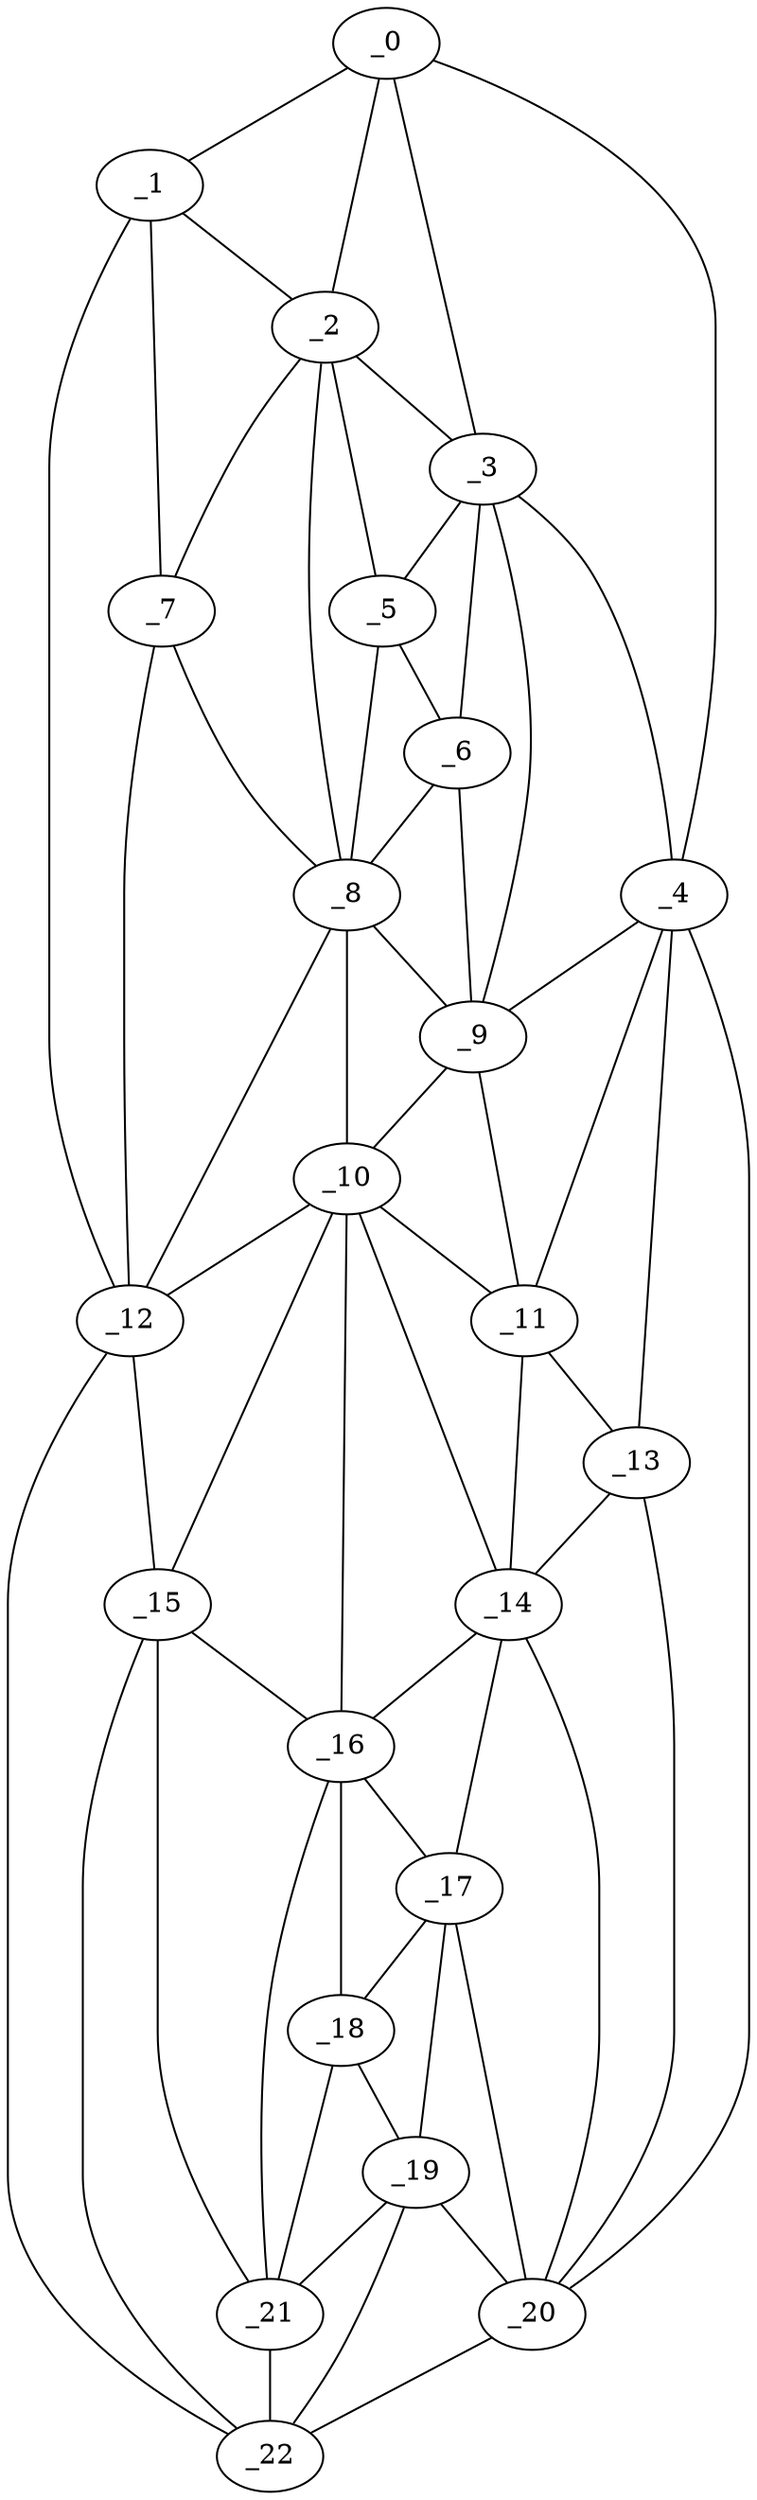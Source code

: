 graph "obj32__135.gxl" {
	_0	 [x=8,
		y=34];
	_1	 [x=30,
		y=17];
	_0 -- _1	 [valence=1];
	_2	 [x=45,
		y=30];
	_0 -- _2	 [valence=2];
	_3	 [x=47,
		y=46];
	_0 -- _3	 [valence=1];
	_4	 [x=49,
		y=88];
	_0 -- _4	 [valence=1];
	_1 -- _2	 [valence=1];
	_7	 [x=54,
		y=20];
	_1 -- _7	 [valence=2];
	_12	 [x=75,
		y=16];
	_1 -- _12	 [valence=1];
	_2 -- _3	 [valence=2];
	_5	 [x=50,
		y=37];
	_2 -- _5	 [valence=2];
	_2 -- _7	 [valence=2];
	_8	 [x=57,
		y=37];
	_2 -- _8	 [valence=1];
	_3 -- _4	 [valence=2];
	_3 -- _5	 [valence=1];
	_6	 [x=53,
		y=45];
	_3 -- _6	 [valence=2];
	_9	 [x=58,
		y=52];
	_3 -- _9	 [valence=2];
	_4 -- _9	 [valence=2];
	_11	 [x=71,
		y=85];
	_4 -- _11	 [valence=2];
	_13	 [x=76,
		y=88];
	_4 -- _13	 [valence=1];
	_20	 [x=121,
		y=99];
	_4 -- _20	 [valence=1];
	_5 -- _6	 [valence=1];
	_5 -- _8	 [valence=2];
	_6 -- _8	 [valence=2];
	_6 -- _9	 [valence=1];
	_7 -- _8	 [valence=1];
	_7 -- _12	 [valence=1];
	_8 -- _9	 [valence=2];
	_10	 [x=64,
		y=53];
	_8 -- _10	 [valence=1];
	_8 -- _12	 [valence=2];
	_9 -- _10	 [valence=2];
	_9 -- _11	 [valence=1];
	_10 -- _11	 [valence=2];
	_10 -- _12	 [valence=1];
	_14	 [x=88,
		y=87];
	_10 -- _14	 [valence=2];
	_15	 [x=104,
		y=35];
	_10 -- _15	 [valence=2];
	_16	 [x=104,
		y=70];
	_10 -- _16	 [valence=1];
	_11 -- _13	 [valence=1];
	_11 -- _14	 [valence=1];
	_12 -- _15	 [valence=2];
	_22	 [x=126,
		y=40];
	_12 -- _22	 [valence=1];
	_13 -- _14	 [valence=2];
	_13 -- _20	 [valence=2];
	_14 -- _16	 [valence=2];
	_17	 [x=104,
		y=84];
	_14 -- _17	 [valence=2];
	_14 -- _20	 [valence=1];
	_15 -- _16	 [valence=2];
	_21	 [x=122,
		y=52];
	_15 -- _21	 [valence=2];
	_15 -- _22	 [valence=1];
	_16 -- _17	 [valence=2];
	_18	 [x=112,
		y=78];
	_16 -- _18	 [valence=2];
	_16 -- _21	 [valence=1];
	_17 -- _18	 [valence=2];
	_19	 [x=120,
		y=82];
	_17 -- _19	 [valence=2];
	_17 -- _20	 [valence=1];
	_18 -- _19	 [valence=2];
	_18 -- _21	 [valence=2];
	_19 -- _20	 [valence=2];
	_19 -- _21	 [valence=2];
	_19 -- _22	 [valence=1];
	_20 -- _22	 [valence=1];
	_21 -- _22	 [valence=2];
}
